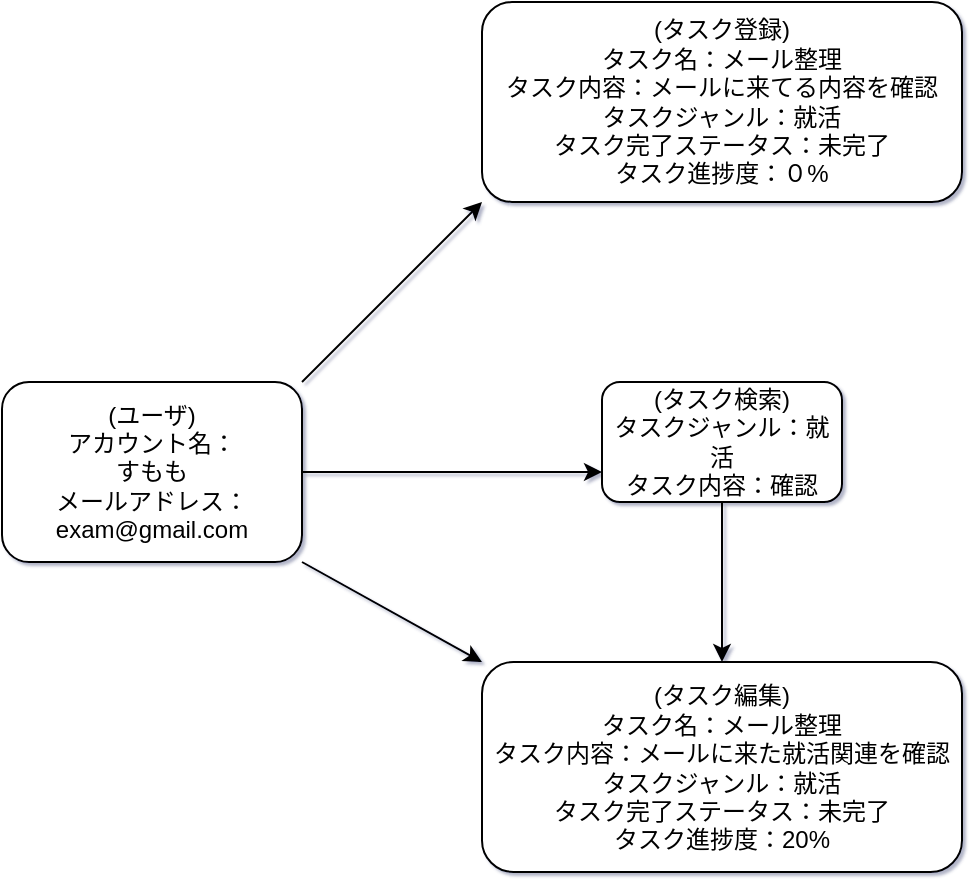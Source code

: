<mxfile>
    <diagram id="E-xOn_eW-BrYlavdOUFD" name="ページ1">
        <mxGraphModel dx="811" dy="554" grid="1" gridSize="10" guides="1" tooltips="1" connect="1" arrows="1" fold="1" page="1" pageScale="1" pageWidth="827" pageHeight="1169" background="#FFFFFF" math="0" shadow="1">
            <root>
                <mxCell id="0"/>
                <mxCell id="1" parent="0"/>
                <mxCell id="18" style="edgeStyle=none;html=1;exitX=1;exitY=0;exitDx=0;exitDy=0;entryX=0;entryY=1;entryDx=0;entryDy=0;" edge="1" parent="1" source="9" target="10">
                    <mxGeometry relative="1" as="geometry"/>
                </mxCell>
                <mxCell id="19" style="edgeStyle=none;html=1;exitX=1;exitY=1;exitDx=0;exitDy=0;entryX=0;entryY=0;entryDx=0;entryDy=0;" edge="1" parent="1" source="9" target="11">
                    <mxGeometry relative="1" as="geometry"/>
                </mxCell>
                <mxCell id="22" style="edgeStyle=none;html=1;entryX=0;entryY=0.75;entryDx=0;entryDy=0;" edge="1" parent="1" source="9" target="20">
                    <mxGeometry relative="1" as="geometry"/>
                </mxCell>
                <mxCell id="9" value="(ユーザ&lt;span style=&quot;background-color: transparent;&quot;&gt;)&lt;/span&gt;&lt;div&gt;&lt;span style=&quot;background-color: transparent;&quot;&gt;アカウント名：&lt;br&gt;すもも&lt;br&gt;メールアドレス：exam@gmail.com&lt;/span&gt;&lt;/div&gt;" style="rounded=1;whiteSpace=wrap;html=1;" vertex="1" parent="1">
                    <mxGeometry x="140" y="320" width="150" height="90" as="geometry"/>
                </mxCell>
                <mxCell id="10" value="(タスク登録)&lt;div&gt;タスク名：メール整理&lt;/div&gt;&lt;div&gt;タスク内容：メールに来てる内容を確認&lt;/div&gt;&lt;div&gt;タスクジャンル：就活&lt;/div&gt;&lt;div&gt;タスク完了ステータス：未完了&lt;/div&gt;&lt;div&gt;タスク進捗度：０%&lt;/div&gt;" style="rounded=1;whiteSpace=wrap;html=1;" vertex="1" parent="1">
                    <mxGeometry x="380" y="130" width="240" height="100" as="geometry"/>
                </mxCell>
                <mxCell id="11" value="(タスク編集)&lt;div&gt;タスク名：メール整理&lt;/div&gt;&lt;div&gt;タスク内容：メールに来た就活関連を確認&lt;/div&gt;&lt;div&gt;タスクジャンル：就活&lt;/div&gt;&lt;div&gt;タスク完了ステータス：未完了&lt;/div&gt;&lt;div&gt;タスク進捗度：20%&lt;/div&gt;" style="rounded=1;whiteSpace=wrap;html=1;" vertex="1" parent="1">
                    <mxGeometry x="380" y="460" width="240" height="105" as="geometry"/>
                </mxCell>
                <mxCell id="21" value="" style="edgeStyle=none;html=1;" edge="1" parent="1" source="20" target="11">
                    <mxGeometry relative="1" as="geometry"/>
                </mxCell>
                <mxCell id="20" value="(タスク検索)&lt;div&gt;タスクジャンル：就活&lt;/div&gt;&lt;div&gt;タスク内容：確認&lt;/div&gt;" style="rounded=1;whiteSpace=wrap;html=1;" vertex="1" parent="1">
                    <mxGeometry x="440" y="320" width="120" height="60" as="geometry"/>
                </mxCell>
            </root>
        </mxGraphModel>
    </diagram>
</mxfile>